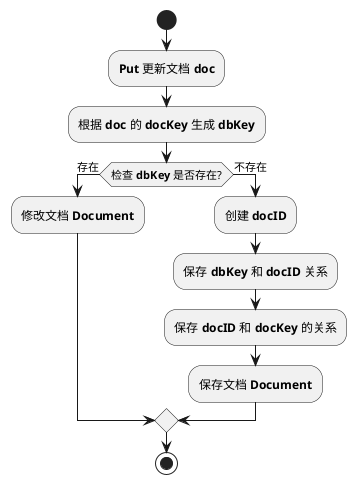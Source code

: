 @startuml
start
:**Put** 更新文档 **doc**;
:根据 **doc** 的 **docKey** 生成 **dbKey**;
if (检查 **dbKey** 是否存在?) then (存在)
  :修改文档 **Document**;
else (不存在)
  :创建 **docID**;
  :保存 **dbKey** 和 **docID** 关系;
  :保存 **docID** 和 **docKey** 的关系;
  :保存文档 **Document**;
endif
stop
@enduml
